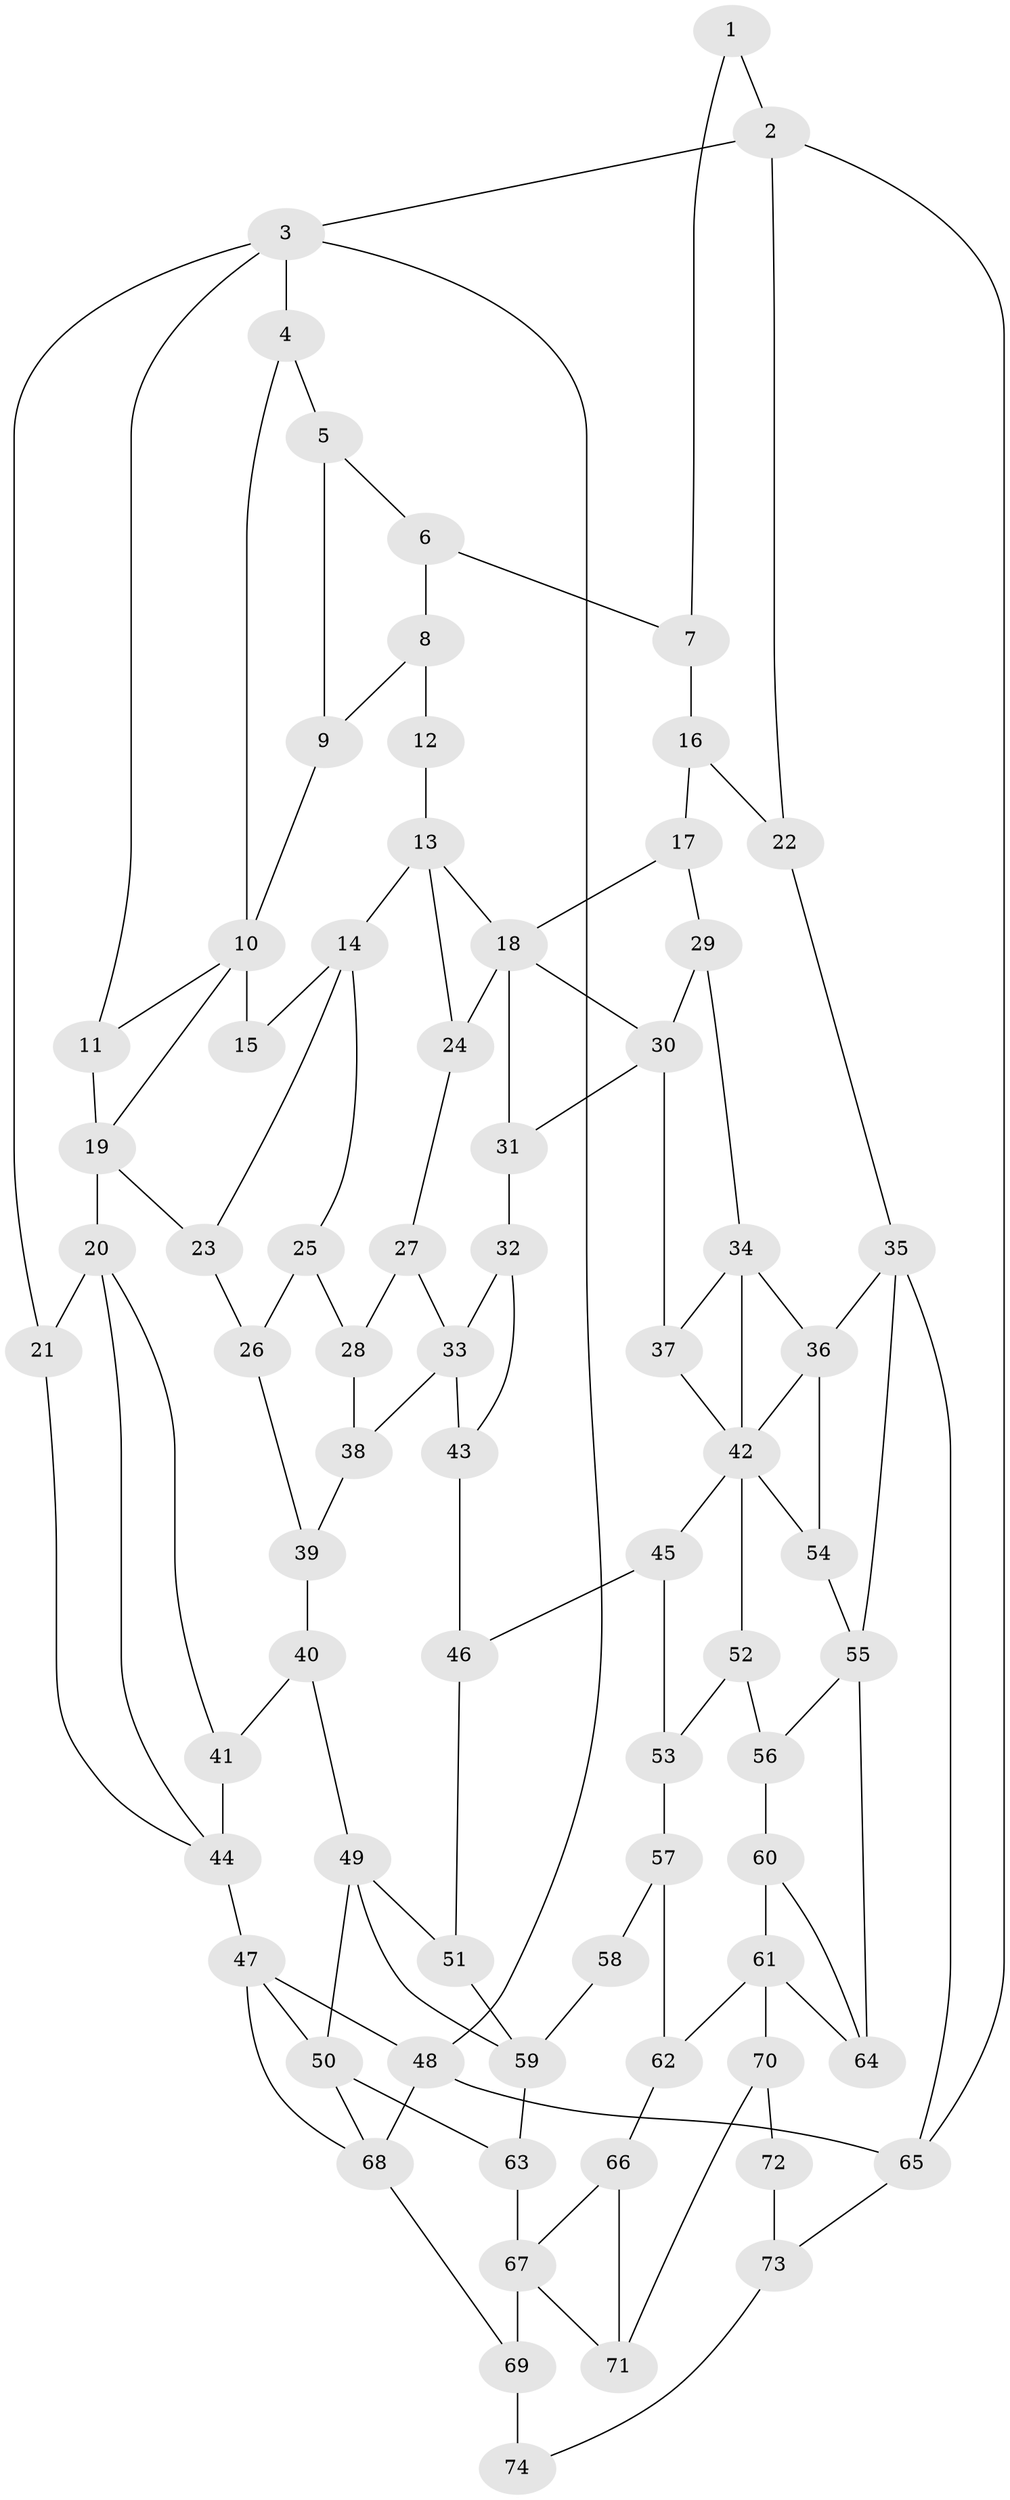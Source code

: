 // original degree distribution, {3: 0.027210884353741496, 6: 0.20408163265306123, 4: 0.19727891156462585, 5: 0.5714285714285714}
// Generated by graph-tools (version 1.1) at 2025/38/03/09/25 02:38:41]
// undirected, 74 vertices, 123 edges
graph export_dot {
graph [start="1"]
  node [color=gray90,style=filled];
  1;
  2;
  3;
  4;
  5;
  6;
  7;
  8;
  9;
  10;
  11;
  12;
  13;
  14;
  15;
  16;
  17;
  18;
  19;
  20;
  21;
  22;
  23;
  24;
  25;
  26;
  27;
  28;
  29;
  30;
  31;
  32;
  33;
  34;
  35;
  36;
  37;
  38;
  39;
  40;
  41;
  42;
  43;
  44;
  45;
  46;
  47;
  48;
  49;
  50;
  51;
  52;
  53;
  54;
  55;
  56;
  57;
  58;
  59;
  60;
  61;
  62;
  63;
  64;
  65;
  66;
  67;
  68;
  69;
  70;
  71;
  72;
  73;
  74;
  1 -- 2 [weight=1.0];
  1 -- 7 [weight=1.0];
  2 -- 3 [weight=1.0];
  2 -- 22 [weight=1.0];
  2 -- 65 [weight=1.0];
  3 -- 4 [weight=1.0];
  3 -- 11 [weight=1.0];
  3 -- 21 [weight=1.0];
  3 -- 48 [weight=1.0];
  4 -- 5 [weight=1.0];
  4 -- 10 [weight=1.0];
  5 -- 6 [weight=1.0];
  5 -- 9 [weight=1.0];
  6 -- 7 [weight=1.0];
  6 -- 8 [weight=2.0];
  7 -- 16 [weight=1.0];
  8 -- 9 [weight=1.0];
  8 -- 12 [weight=2.0];
  9 -- 10 [weight=1.0];
  10 -- 11 [weight=1.0];
  10 -- 15 [weight=2.0];
  10 -- 19 [weight=1.0];
  11 -- 19 [weight=2.0];
  12 -- 13 [weight=2.0];
  13 -- 14 [weight=2.0];
  13 -- 18 [weight=1.0];
  13 -- 24 [weight=1.0];
  14 -- 15 [weight=2.0];
  14 -- 23 [weight=1.0];
  14 -- 25 [weight=1.0];
  16 -- 17 [weight=1.0];
  16 -- 22 [weight=1.0];
  17 -- 18 [weight=1.0];
  17 -- 29 [weight=1.0];
  18 -- 24 [weight=1.0];
  18 -- 30 [weight=1.0];
  18 -- 31 [weight=1.0];
  19 -- 20 [weight=2.0];
  19 -- 23 [weight=1.0];
  20 -- 21 [weight=2.0];
  20 -- 41 [weight=1.0];
  20 -- 44 [weight=1.0];
  21 -- 44 [weight=1.0];
  22 -- 35 [weight=1.0];
  23 -- 26 [weight=1.0];
  24 -- 27 [weight=1.0];
  25 -- 26 [weight=1.0];
  25 -- 28 [weight=1.0];
  26 -- 39 [weight=1.0];
  27 -- 28 [weight=1.0];
  27 -- 33 [weight=1.0];
  28 -- 38 [weight=1.0];
  29 -- 30 [weight=1.0];
  29 -- 34 [weight=2.0];
  30 -- 31 [weight=1.0];
  30 -- 37 [weight=1.0];
  31 -- 32 [weight=1.0];
  32 -- 33 [weight=1.0];
  32 -- 43 [weight=1.0];
  33 -- 38 [weight=2.0];
  33 -- 43 [weight=1.0];
  34 -- 36 [weight=1.0];
  34 -- 37 [weight=1.0];
  34 -- 42 [weight=1.0];
  35 -- 36 [weight=1.0];
  35 -- 55 [weight=2.0];
  35 -- 65 [weight=1.0];
  36 -- 42 [weight=1.0];
  36 -- 54 [weight=1.0];
  37 -- 42 [weight=1.0];
  38 -- 39 [weight=1.0];
  39 -- 40 [weight=1.0];
  40 -- 41 [weight=1.0];
  40 -- 49 [weight=1.0];
  41 -- 44 [weight=2.0];
  42 -- 45 [weight=1.0];
  42 -- 52 [weight=1.0];
  42 -- 54 [weight=1.0];
  43 -- 46 [weight=1.0];
  44 -- 47 [weight=2.0];
  45 -- 46 [weight=1.0];
  45 -- 53 [weight=1.0];
  46 -- 51 [weight=1.0];
  47 -- 48 [weight=1.0];
  47 -- 50 [weight=1.0];
  47 -- 68 [weight=1.0];
  48 -- 65 [weight=1.0];
  48 -- 68 [weight=1.0];
  49 -- 50 [weight=1.0];
  49 -- 51 [weight=1.0];
  49 -- 59 [weight=1.0];
  50 -- 63 [weight=1.0];
  50 -- 68 [weight=2.0];
  51 -- 59 [weight=1.0];
  52 -- 53 [weight=1.0];
  52 -- 56 [weight=1.0];
  53 -- 57 [weight=1.0];
  54 -- 55 [weight=2.0];
  55 -- 56 [weight=1.0];
  55 -- 64 [weight=1.0];
  56 -- 60 [weight=1.0];
  57 -- 58 [weight=1.0];
  57 -- 62 [weight=1.0];
  58 -- 59 [weight=2.0];
  59 -- 63 [weight=2.0];
  60 -- 61 [weight=1.0];
  60 -- 64 [weight=1.0];
  61 -- 62 [weight=1.0];
  61 -- 64 [weight=1.0];
  61 -- 70 [weight=3.0];
  62 -- 66 [weight=1.0];
  63 -- 67 [weight=1.0];
  65 -- 73 [weight=1.0];
  66 -- 67 [weight=1.0];
  66 -- 71 [weight=1.0];
  67 -- 69 [weight=2.0];
  67 -- 71 [weight=1.0];
  68 -- 69 [weight=2.0];
  69 -- 74 [weight=2.0];
  70 -- 71 [weight=1.0];
  70 -- 72 [weight=2.0];
  72 -- 73 [weight=1.0];
  73 -- 74 [weight=1.0];
}
